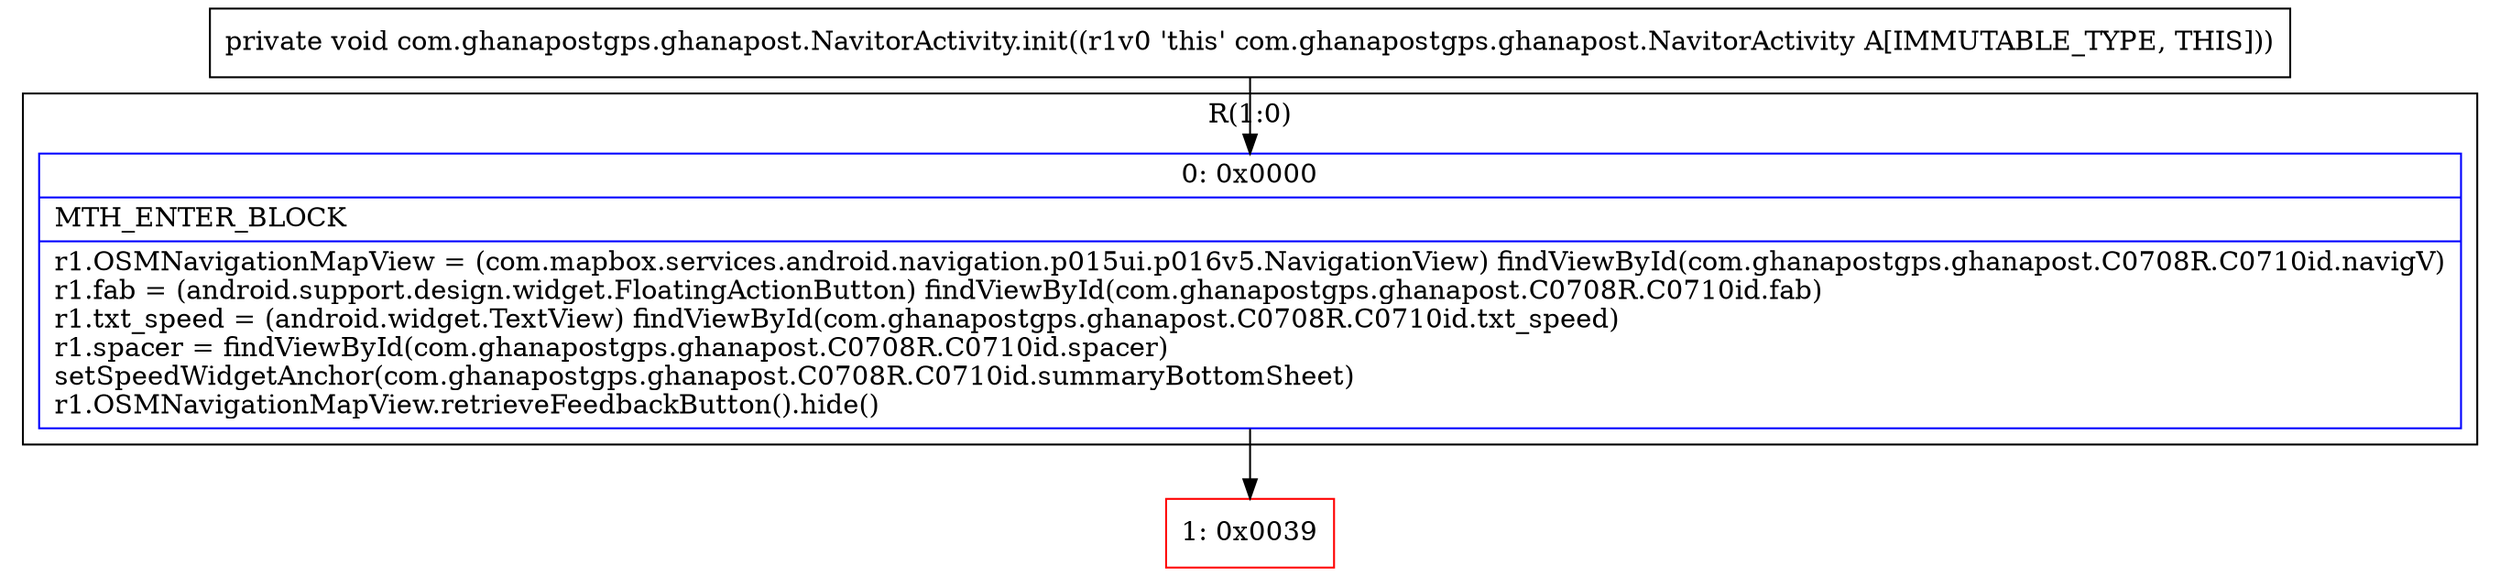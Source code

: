 digraph "CFG forcom.ghanapostgps.ghanapost.NavitorActivity.init()V" {
subgraph cluster_Region_39726049 {
label = "R(1:0)";
node [shape=record,color=blue];
Node_0 [shape=record,label="{0\:\ 0x0000|MTH_ENTER_BLOCK\l|r1.OSMNavigationMapView = (com.mapbox.services.android.navigation.p015ui.p016v5.NavigationView) findViewById(com.ghanapostgps.ghanapost.C0708R.C0710id.navigV)\lr1.fab = (android.support.design.widget.FloatingActionButton) findViewById(com.ghanapostgps.ghanapost.C0708R.C0710id.fab)\lr1.txt_speed = (android.widget.TextView) findViewById(com.ghanapostgps.ghanapost.C0708R.C0710id.txt_speed)\lr1.spacer = findViewById(com.ghanapostgps.ghanapost.C0708R.C0710id.spacer)\lsetSpeedWidgetAnchor(com.ghanapostgps.ghanapost.C0708R.C0710id.summaryBottomSheet)\lr1.OSMNavigationMapView.retrieveFeedbackButton().hide()\l}"];
}
Node_1 [shape=record,color=red,label="{1\:\ 0x0039}"];
MethodNode[shape=record,label="{private void com.ghanapostgps.ghanapost.NavitorActivity.init((r1v0 'this' com.ghanapostgps.ghanapost.NavitorActivity A[IMMUTABLE_TYPE, THIS])) }"];
MethodNode -> Node_0;
Node_0 -> Node_1;
}

